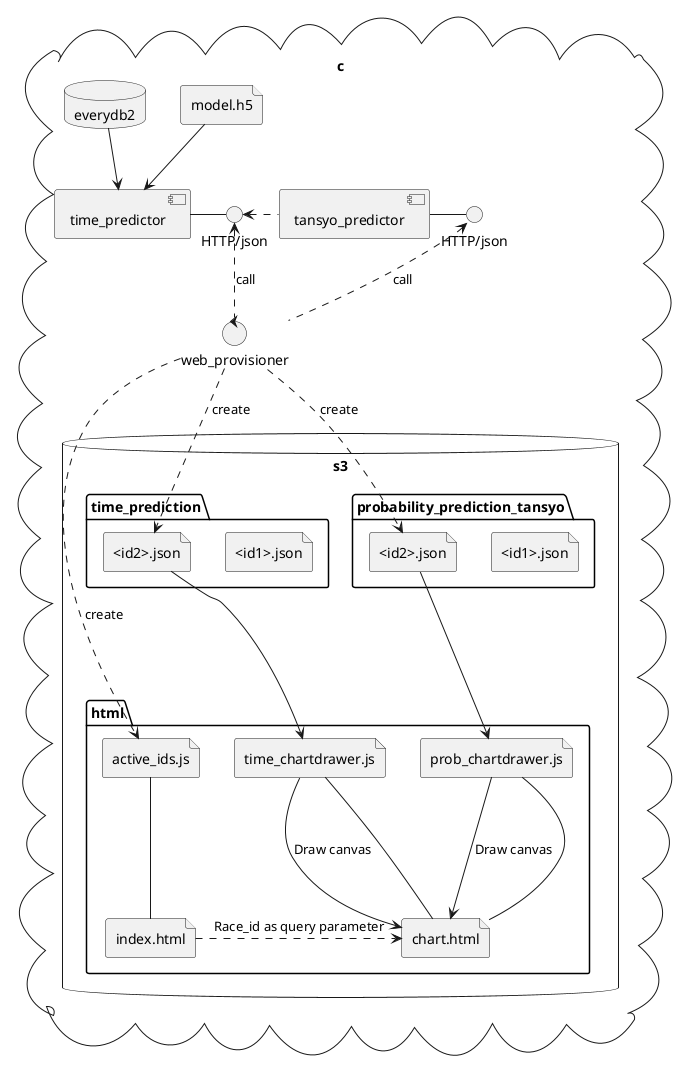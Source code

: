 @startuml

cloud c {
    database s3 {
        folder html {
            file "index.html" as index
            file "active_ids.js" as ajs
            file "time_chartdrawer.js" as tjs
            file "prob_chartdrawer.js" as pjs
            file "chart.html" as chart
            index .> chart : Race_id as query parameter

            ajs --- index

            tjs --> chart  : Draw canvas
            chart --up- tjs

            pjs --> chart  : Draw canvas
            chart --up- pjs

        }

        folder time_prediction {
            file "<id1>.json" as tp1
            file "<id2>.json" as tp2
        } 

        folder probability_prediction_tansyo {
            file "<id1>.json" as pp1
            file "<id2>.json" as pp2
        } 
    }

    file "model.h5" as model
    database everydb2
    control web_provisioner 

    component tansyo_predictor
    interface "HTTP/json" as tanp_i

    component time_predictor
    interface "HTTP/json" as tp_i

    tansyo_predictor - tanp_i
    tansyo_predictor .left.> tp_i

    time_predictor - tp_i
    everydb2 --> time_predictor 
    model --> time_predictor

    tp2 ---> tjs
    pp2 ---> pjs

    web_provisioner .up.> tp_i : call
    web_provisioner .up.> tanp_i : call
    web_provisioner ..> ajs : create
    web_provisioner ..> tp2 : create
    web_provisioner ..> pp2 : create
}

@enduml